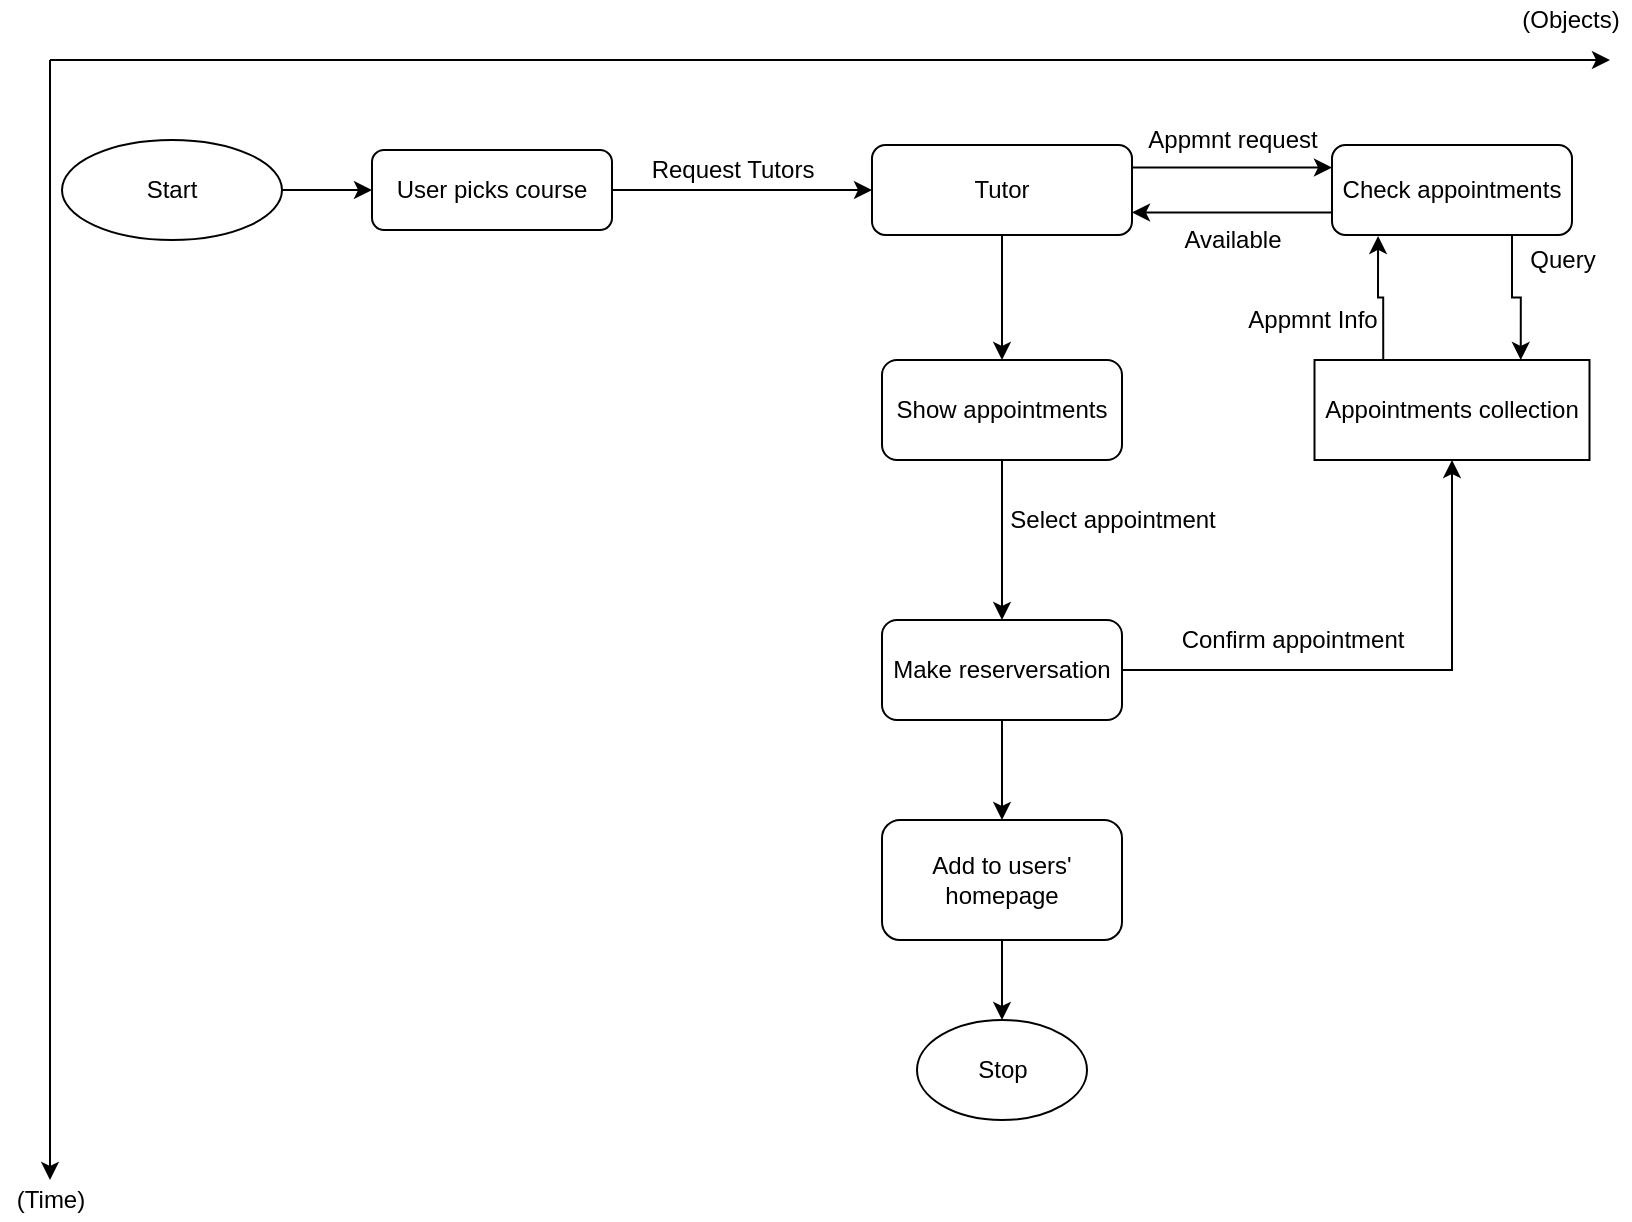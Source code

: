 <mxfile version="13.10.6" type="github">
  <diagram id="C5RBs43oDa-KdzZeNtuy" name="Page-1">
    <mxGraphModel dx="2249" dy="762" grid="1" gridSize="10" guides="1" tooltips="1" connect="1" arrows="1" fold="1" page="1" pageScale="1" pageWidth="827" pageHeight="1169" math="0" shadow="0">
      <root>
        <mxCell id="WIyWlLk6GJQsqaUBKTNV-0" />
        <mxCell id="WIyWlLk6GJQsqaUBKTNV-1" parent="WIyWlLk6GJQsqaUBKTNV-0" />
        <mxCell id="x5EMeYoMD7Ce8Ep1lIIS-20" style="edgeStyle=orthogonalEdgeStyle;rounded=0;orthogonalLoop=1;jettySize=auto;html=1;entryX=0;entryY=0.5;entryDx=0;entryDy=0;" parent="WIyWlLk6GJQsqaUBKTNV-1" source="WIyWlLk6GJQsqaUBKTNV-3" target="WIyWlLk6GJQsqaUBKTNV-11" edge="1">
          <mxGeometry relative="1" as="geometry" />
        </mxCell>
        <mxCell id="WIyWlLk6GJQsqaUBKTNV-3" value="User picks course" style="rounded=1;whiteSpace=wrap;html=1;fontSize=12;glass=0;strokeWidth=1;shadow=0;" parent="WIyWlLk6GJQsqaUBKTNV-1" vertex="1">
          <mxGeometry x="181" y="85" width="120" height="40" as="geometry" />
        </mxCell>
        <mxCell id="x5EMeYoMD7Ce8Ep1lIIS-28" style="edgeStyle=orthogonalEdgeStyle;rounded=0;orthogonalLoop=1;jettySize=auto;html=1;exitX=1;exitY=0.25;exitDx=0;exitDy=0;entryX=0;entryY=0.25;entryDx=0;entryDy=0;" parent="WIyWlLk6GJQsqaUBKTNV-1" source="WIyWlLk6GJQsqaUBKTNV-11" target="x5EMeYoMD7Ce8Ep1lIIS-24" edge="1">
          <mxGeometry relative="1" as="geometry" />
        </mxCell>
        <mxCell id="x5EMeYoMD7Ce8Ep1lIIS-38" value="" style="edgeStyle=orthogonalEdgeStyle;rounded=0;orthogonalLoop=1;jettySize=auto;html=1;" parent="WIyWlLk6GJQsqaUBKTNV-1" source="WIyWlLk6GJQsqaUBKTNV-11" target="x5EMeYoMD7Ce8Ep1lIIS-37" edge="1">
          <mxGeometry relative="1" as="geometry" />
        </mxCell>
        <mxCell id="WIyWlLk6GJQsqaUBKTNV-11" value="Tutor" style="rounded=1;whiteSpace=wrap;html=1;fontSize=12;glass=0;strokeWidth=1;shadow=0;" parent="WIyWlLk6GJQsqaUBKTNV-1" vertex="1">
          <mxGeometry x="431" y="82.5" width="130" height="45" as="geometry" />
        </mxCell>
        <mxCell id="x5EMeYoMD7Ce8Ep1lIIS-22" style="edgeStyle=orthogonalEdgeStyle;rounded=0;orthogonalLoop=1;jettySize=auto;html=1;exitX=1;exitY=0.5;exitDx=0;exitDy=0;entryX=0;entryY=0.5;entryDx=0;entryDy=0;" parent="WIyWlLk6GJQsqaUBKTNV-1" source="x5EMeYoMD7Ce8Ep1lIIS-11" target="WIyWlLk6GJQsqaUBKTNV-3" edge="1">
          <mxGeometry relative="1" as="geometry" />
        </mxCell>
        <mxCell id="x5EMeYoMD7Ce8Ep1lIIS-11" value="Start" style="ellipse;whiteSpace=wrap;html=1;" parent="WIyWlLk6GJQsqaUBKTNV-1" vertex="1">
          <mxGeometry x="26" y="80" width="110" height="50" as="geometry" />
        </mxCell>
        <mxCell id="x5EMeYoMD7Ce8Ep1lIIS-21" value="Request Tutors" style="text;html=1;align=center;verticalAlign=middle;resizable=0;points=[];autosize=1;" parent="WIyWlLk6GJQsqaUBKTNV-1" vertex="1">
          <mxGeometry x="311" y="85" width="100" height="20" as="geometry" />
        </mxCell>
        <mxCell id="x5EMeYoMD7Ce8Ep1lIIS-29" style="edgeStyle=orthogonalEdgeStyle;rounded=0;orthogonalLoop=1;jettySize=auto;html=1;exitX=0;exitY=0.75;exitDx=0;exitDy=0;entryX=1;entryY=0.75;entryDx=0;entryDy=0;" parent="WIyWlLk6GJQsqaUBKTNV-1" source="x5EMeYoMD7Ce8Ep1lIIS-24" target="WIyWlLk6GJQsqaUBKTNV-11" edge="1">
          <mxGeometry relative="1" as="geometry" />
        </mxCell>
        <mxCell id="x5EMeYoMD7Ce8Ep1lIIS-33" style="edgeStyle=orthogonalEdgeStyle;rounded=0;orthogonalLoop=1;jettySize=auto;html=1;exitX=0.75;exitY=1;exitDx=0;exitDy=0;entryX=0.75;entryY=0;entryDx=0;entryDy=0;" parent="WIyWlLk6GJQsqaUBKTNV-1" source="x5EMeYoMD7Ce8Ep1lIIS-24" target="x5EMeYoMD7Ce8Ep1lIIS-32" edge="1">
          <mxGeometry relative="1" as="geometry" />
        </mxCell>
        <mxCell id="x5EMeYoMD7Ce8Ep1lIIS-24" value="Check appointments" style="whiteSpace=wrap;html=1;rounded=1;shadow=0;strokeWidth=1;glass=0;perimeter=rectanglePerimeter;" parent="WIyWlLk6GJQsqaUBKTNV-1" vertex="1">
          <mxGeometry x="661" y="82.5" width="120" height="45" as="geometry" />
        </mxCell>
        <mxCell id="x5EMeYoMD7Ce8Ep1lIIS-30" value="Appmnt request" style="text;html=1;align=center;verticalAlign=middle;resizable=0;points=[];autosize=1;" parent="WIyWlLk6GJQsqaUBKTNV-1" vertex="1">
          <mxGeometry x="561" y="70" width="100" height="20" as="geometry" />
        </mxCell>
        <mxCell id="x5EMeYoMD7Ce8Ep1lIIS-31" value="Available" style="text;html=1;align=center;verticalAlign=middle;resizable=0;points=[];autosize=1;" parent="WIyWlLk6GJQsqaUBKTNV-1" vertex="1">
          <mxGeometry x="581" y="120" width="60" height="20" as="geometry" />
        </mxCell>
        <mxCell id="x5EMeYoMD7Ce8Ep1lIIS-35" style="edgeStyle=orthogonalEdgeStyle;rounded=0;orthogonalLoop=1;jettySize=auto;html=1;exitX=0.25;exitY=0;exitDx=0;exitDy=0;entryX=0.192;entryY=1.011;entryDx=0;entryDy=0;entryPerimeter=0;" parent="WIyWlLk6GJQsqaUBKTNV-1" source="x5EMeYoMD7Ce8Ep1lIIS-32" target="x5EMeYoMD7Ce8Ep1lIIS-24" edge="1">
          <mxGeometry relative="1" as="geometry" />
        </mxCell>
        <mxCell id="x5EMeYoMD7Ce8Ep1lIIS-32" value="Appointments collection" style="whiteSpace=wrap;html=1;" parent="WIyWlLk6GJQsqaUBKTNV-1" vertex="1">
          <mxGeometry x="652.25" y="190" width="137.5" height="50" as="geometry" />
        </mxCell>
        <mxCell id="x5EMeYoMD7Ce8Ep1lIIS-34" value="Query" style="text;html=1;align=center;verticalAlign=middle;resizable=0;points=[];autosize=1;" parent="WIyWlLk6GJQsqaUBKTNV-1" vertex="1">
          <mxGeometry x="751" y="130" width="50" height="20" as="geometry" />
        </mxCell>
        <mxCell id="x5EMeYoMD7Ce8Ep1lIIS-36" value="Appmnt Info" style="text;html=1;align=center;verticalAlign=middle;resizable=0;points=[];autosize=1;" parent="WIyWlLk6GJQsqaUBKTNV-1" vertex="1">
          <mxGeometry x="611" y="160" width="80" height="20" as="geometry" />
        </mxCell>
        <mxCell id="x5EMeYoMD7Ce8Ep1lIIS-45" value="" style="edgeStyle=orthogonalEdgeStyle;rounded=0;orthogonalLoop=1;jettySize=auto;html=1;" parent="WIyWlLk6GJQsqaUBKTNV-1" source="x5EMeYoMD7Ce8Ep1lIIS-37" target="x5EMeYoMD7Ce8Ep1lIIS-44" edge="1">
          <mxGeometry relative="1" as="geometry" />
        </mxCell>
        <mxCell id="x5EMeYoMD7Ce8Ep1lIIS-37" value="Show appointments" style="whiteSpace=wrap;html=1;rounded=1;shadow=0;strokeWidth=1;glass=0;" parent="WIyWlLk6GJQsqaUBKTNV-1" vertex="1">
          <mxGeometry x="436" y="190" width="120" height="50" as="geometry" />
        </mxCell>
        <mxCell id="x5EMeYoMD7Ce8Ep1lIIS-43" value="Select appointment" style="text;html=1;align=center;verticalAlign=middle;resizable=0;points=[];autosize=1;" parent="WIyWlLk6GJQsqaUBKTNV-1" vertex="1">
          <mxGeometry x="491" y="260" width="120" height="20" as="geometry" />
        </mxCell>
        <mxCell id="x5EMeYoMD7Ce8Ep1lIIS-48" style="edgeStyle=orthogonalEdgeStyle;rounded=0;orthogonalLoop=1;jettySize=auto;html=1;exitX=1;exitY=0.5;exitDx=0;exitDy=0;entryX=0.5;entryY=1;entryDx=0;entryDy=0;" parent="WIyWlLk6GJQsqaUBKTNV-1" source="x5EMeYoMD7Ce8Ep1lIIS-44" target="x5EMeYoMD7Ce8Ep1lIIS-32" edge="1">
          <mxGeometry relative="1" as="geometry" />
        </mxCell>
        <mxCell id="x5EMeYoMD7Ce8Ep1lIIS-51" value="" style="edgeStyle=orthogonalEdgeStyle;rounded=0;orthogonalLoop=1;jettySize=auto;html=1;" parent="WIyWlLk6GJQsqaUBKTNV-1" source="x5EMeYoMD7Ce8Ep1lIIS-44" target="x5EMeYoMD7Ce8Ep1lIIS-50" edge="1">
          <mxGeometry relative="1" as="geometry" />
        </mxCell>
        <mxCell id="x5EMeYoMD7Ce8Ep1lIIS-44" value="Make reserversation" style="whiteSpace=wrap;html=1;rounded=1;shadow=0;strokeWidth=1;glass=0;" parent="WIyWlLk6GJQsqaUBKTNV-1" vertex="1">
          <mxGeometry x="436" y="320" width="120" height="50" as="geometry" />
        </mxCell>
        <mxCell id="x5EMeYoMD7Ce8Ep1lIIS-49" value="Confirm appointment" style="text;html=1;align=center;verticalAlign=middle;resizable=0;points=[];autosize=1;" parent="WIyWlLk6GJQsqaUBKTNV-1" vertex="1">
          <mxGeometry x="576" y="320" width="130" height="20" as="geometry" />
        </mxCell>
        <mxCell id="x5EMeYoMD7Ce8Ep1lIIS-53" value="" style="edgeStyle=orthogonalEdgeStyle;rounded=0;orthogonalLoop=1;jettySize=auto;html=1;" parent="WIyWlLk6GJQsqaUBKTNV-1" source="x5EMeYoMD7Ce8Ep1lIIS-50" target="x5EMeYoMD7Ce8Ep1lIIS-52" edge="1">
          <mxGeometry relative="1" as="geometry" />
        </mxCell>
        <mxCell id="x5EMeYoMD7Ce8Ep1lIIS-50" value="Add to users&#39; homepage" style="whiteSpace=wrap;html=1;rounded=1;shadow=0;strokeWidth=1;glass=0;" parent="WIyWlLk6GJQsqaUBKTNV-1" vertex="1">
          <mxGeometry x="436" y="420" width="120" height="60" as="geometry" />
        </mxCell>
        <mxCell id="x5EMeYoMD7Ce8Ep1lIIS-52" value="Stop" style="ellipse;whiteSpace=wrap;html=1;rounded=1;shadow=0;strokeWidth=1;glass=0;" parent="WIyWlLk6GJQsqaUBKTNV-1" vertex="1">
          <mxGeometry x="453.5" y="520" width="85" height="50" as="geometry" />
        </mxCell>
        <mxCell id="D4cTuEVjm4Xgl7Rd4nuw-0" value="" style="endArrow=classic;html=1;" edge="1" parent="WIyWlLk6GJQsqaUBKTNV-1">
          <mxGeometry width="50" height="50" relative="1" as="geometry">
            <mxPoint x="20" y="40" as="sourcePoint" />
            <mxPoint x="20" y="600" as="targetPoint" />
          </mxGeometry>
        </mxCell>
        <mxCell id="D4cTuEVjm4Xgl7Rd4nuw-1" value="" style="endArrow=classic;html=1;" edge="1" parent="WIyWlLk6GJQsqaUBKTNV-1">
          <mxGeometry width="50" height="50" relative="1" as="geometry">
            <mxPoint x="20" y="40" as="sourcePoint" />
            <mxPoint x="800" y="40" as="targetPoint" />
          </mxGeometry>
        </mxCell>
        <mxCell id="D4cTuEVjm4Xgl7Rd4nuw-2" value="(Time)" style="text;html=1;align=center;verticalAlign=middle;resizable=0;points=[];autosize=1;" vertex="1" parent="WIyWlLk6GJQsqaUBKTNV-1">
          <mxGeometry x="-5" y="600" width="50" height="20" as="geometry" />
        </mxCell>
        <mxCell id="D4cTuEVjm4Xgl7Rd4nuw-3" value="(Objects)" style="text;html=1;align=center;verticalAlign=middle;resizable=0;points=[];autosize=1;" vertex="1" parent="WIyWlLk6GJQsqaUBKTNV-1">
          <mxGeometry x="750" y="10" width="60" height="20" as="geometry" />
        </mxCell>
      </root>
    </mxGraphModel>
  </diagram>
</mxfile>
